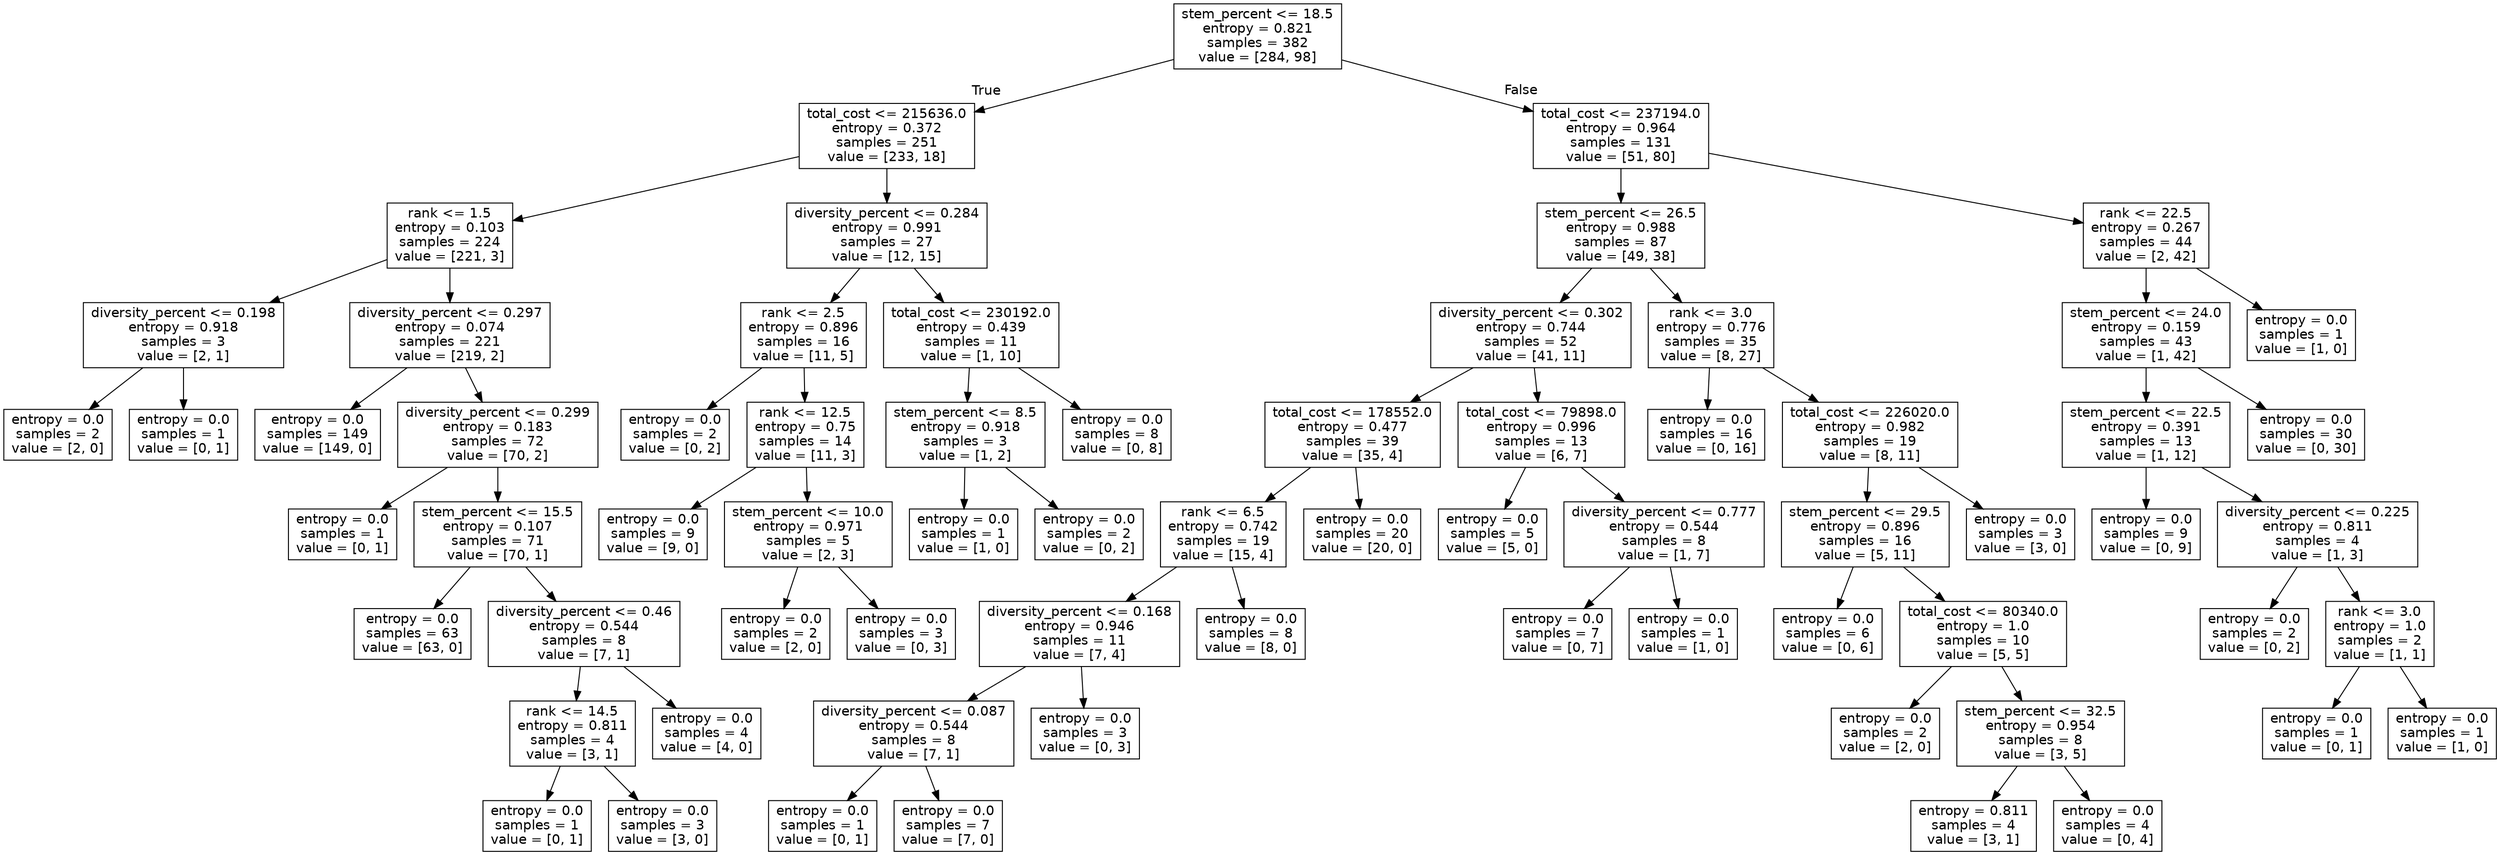 digraph Tree {
node [shape=box, fontname="helvetica"] ;
edge [fontname="helvetica"] ;
0 [label="stem_percent <= 18.5\nentropy = 0.821\nsamples = 382\nvalue = [284, 98]"] ;
1 [label="total_cost <= 215636.0\nentropy = 0.372\nsamples = 251\nvalue = [233, 18]"] ;
0 -> 1 [labeldistance=2.5, labelangle=45, headlabel="True"] ;
2 [label="rank <= 1.5\nentropy = 0.103\nsamples = 224\nvalue = [221, 3]"] ;
1 -> 2 ;
3 [label="diversity_percent <= 0.198\nentropy = 0.918\nsamples = 3\nvalue = [2, 1]"] ;
2 -> 3 ;
4 [label="entropy = 0.0\nsamples = 2\nvalue = [2, 0]"] ;
3 -> 4 ;
5 [label="entropy = 0.0\nsamples = 1\nvalue = [0, 1]"] ;
3 -> 5 ;
6 [label="diversity_percent <= 0.297\nentropy = 0.074\nsamples = 221\nvalue = [219, 2]"] ;
2 -> 6 ;
7 [label="entropy = 0.0\nsamples = 149\nvalue = [149, 0]"] ;
6 -> 7 ;
8 [label="diversity_percent <= 0.299\nentropy = 0.183\nsamples = 72\nvalue = [70, 2]"] ;
6 -> 8 ;
9 [label="entropy = 0.0\nsamples = 1\nvalue = [0, 1]"] ;
8 -> 9 ;
10 [label="stem_percent <= 15.5\nentropy = 0.107\nsamples = 71\nvalue = [70, 1]"] ;
8 -> 10 ;
11 [label="entropy = 0.0\nsamples = 63\nvalue = [63, 0]"] ;
10 -> 11 ;
12 [label="diversity_percent <= 0.46\nentropy = 0.544\nsamples = 8\nvalue = [7, 1]"] ;
10 -> 12 ;
13 [label="rank <= 14.5\nentropy = 0.811\nsamples = 4\nvalue = [3, 1]"] ;
12 -> 13 ;
14 [label="entropy = 0.0\nsamples = 1\nvalue = [0, 1]"] ;
13 -> 14 ;
15 [label="entropy = 0.0\nsamples = 3\nvalue = [3, 0]"] ;
13 -> 15 ;
16 [label="entropy = 0.0\nsamples = 4\nvalue = [4, 0]"] ;
12 -> 16 ;
17 [label="diversity_percent <= 0.284\nentropy = 0.991\nsamples = 27\nvalue = [12, 15]"] ;
1 -> 17 ;
18 [label="rank <= 2.5\nentropy = 0.896\nsamples = 16\nvalue = [11, 5]"] ;
17 -> 18 ;
19 [label="entropy = 0.0\nsamples = 2\nvalue = [0, 2]"] ;
18 -> 19 ;
20 [label="rank <= 12.5\nentropy = 0.75\nsamples = 14\nvalue = [11, 3]"] ;
18 -> 20 ;
21 [label="entropy = 0.0\nsamples = 9\nvalue = [9, 0]"] ;
20 -> 21 ;
22 [label="stem_percent <= 10.0\nentropy = 0.971\nsamples = 5\nvalue = [2, 3]"] ;
20 -> 22 ;
23 [label="entropy = 0.0\nsamples = 2\nvalue = [2, 0]"] ;
22 -> 23 ;
24 [label="entropy = 0.0\nsamples = 3\nvalue = [0, 3]"] ;
22 -> 24 ;
25 [label="total_cost <= 230192.0\nentropy = 0.439\nsamples = 11\nvalue = [1, 10]"] ;
17 -> 25 ;
26 [label="stem_percent <= 8.5\nentropy = 0.918\nsamples = 3\nvalue = [1, 2]"] ;
25 -> 26 ;
27 [label="entropy = 0.0\nsamples = 1\nvalue = [1, 0]"] ;
26 -> 27 ;
28 [label="entropy = 0.0\nsamples = 2\nvalue = [0, 2]"] ;
26 -> 28 ;
29 [label="entropy = 0.0\nsamples = 8\nvalue = [0, 8]"] ;
25 -> 29 ;
30 [label="total_cost <= 237194.0\nentropy = 0.964\nsamples = 131\nvalue = [51, 80]"] ;
0 -> 30 [labeldistance=2.5, labelangle=-45, headlabel="False"] ;
31 [label="stem_percent <= 26.5\nentropy = 0.988\nsamples = 87\nvalue = [49, 38]"] ;
30 -> 31 ;
32 [label="diversity_percent <= 0.302\nentropy = 0.744\nsamples = 52\nvalue = [41, 11]"] ;
31 -> 32 ;
33 [label="total_cost <= 178552.0\nentropy = 0.477\nsamples = 39\nvalue = [35, 4]"] ;
32 -> 33 ;
34 [label="rank <= 6.5\nentropy = 0.742\nsamples = 19\nvalue = [15, 4]"] ;
33 -> 34 ;
35 [label="diversity_percent <= 0.168\nentropy = 0.946\nsamples = 11\nvalue = [7, 4]"] ;
34 -> 35 ;
36 [label="diversity_percent <= 0.087\nentropy = 0.544\nsamples = 8\nvalue = [7, 1]"] ;
35 -> 36 ;
37 [label="entropy = 0.0\nsamples = 1\nvalue = [0, 1]"] ;
36 -> 37 ;
38 [label="entropy = 0.0\nsamples = 7\nvalue = [7, 0]"] ;
36 -> 38 ;
39 [label="entropy = 0.0\nsamples = 3\nvalue = [0, 3]"] ;
35 -> 39 ;
40 [label="entropy = 0.0\nsamples = 8\nvalue = [8, 0]"] ;
34 -> 40 ;
41 [label="entropy = 0.0\nsamples = 20\nvalue = [20, 0]"] ;
33 -> 41 ;
42 [label="total_cost <= 79898.0\nentropy = 0.996\nsamples = 13\nvalue = [6, 7]"] ;
32 -> 42 ;
43 [label="entropy = 0.0\nsamples = 5\nvalue = [5, 0]"] ;
42 -> 43 ;
44 [label="diversity_percent <= 0.777\nentropy = 0.544\nsamples = 8\nvalue = [1, 7]"] ;
42 -> 44 ;
45 [label="entropy = 0.0\nsamples = 7\nvalue = [0, 7]"] ;
44 -> 45 ;
46 [label="entropy = 0.0\nsamples = 1\nvalue = [1, 0]"] ;
44 -> 46 ;
47 [label="rank <= 3.0\nentropy = 0.776\nsamples = 35\nvalue = [8, 27]"] ;
31 -> 47 ;
48 [label="entropy = 0.0\nsamples = 16\nvalue = [0, 16]"] ;
47 -> 48 ;
49 [label="total_cost <= 226020.0\nentropy = 0.982\nsamples = 19\nvalue = [8, 11]"] ;
47 -> 49 ;
50 [label="stem_percent <= 29.5\nentropy = 0.896\nsamples = 16\nvalue = [5, 11]"] ;
49 -> 50 ;
51 [label="entropy = 0.0\nsamples = 6\nvalue = [0, 6]"] ;
50 -> 51 ;
52 [label="total_cost <= 80340.0\nentropy = 1.0\nsamples = 10\nvalue = [5, 5]"] ;
50 -> 52 ;
53 [label="entropy = 0.0\nsamples = 2\nvalue = [2, 0]"] ;
52 -> 53 ;
54 [label="stem_percent <= 32.5\nentropy = 0.954\nsamples = 8\nvalue = [3, 5]"] ;
52 -> 54 ;
55 [label="entropy = 0.811\nsamples = 4\nvalue = [3, 1]"] ;
54 -> 55 ;
56 [label="entropy = 0.0\nsamples = 4\nvalue = [0, 4]"] ;
54 -> 56 ;
57 [label="entropy = 0.0\nsamples = 3\nvalue = [3, 0]"] ;
49 -> 57 ;
58 [label="rank <= 22.5\nentropy = 0.267\nsamples = 44\nvalue = [2, 42]"] ;
30 -> 58 ;
59 [label="stem_percent <= 24.0\nentropy = 0.159\nsamples = 43\nvalue = [1, 42]"] ;
58 -> 59 ;
60 [label="stem_percent <= 22.5\nentropy = 0.391\nsamples = 13\nvalue = [1, 12]"] ;
59 -> 60 ;
61 [label="entropy = 0.0\nsamples = 9\nvalue = [0, 9]"] ;
60 -> 61 ;
62 [label="diversity_percent <= 0.225\nentropy = 0.811\nsamples = 4\nvalue = [1, 3]"] ;
60 -> 62 ;
63 [label="entropy = 0.0\nsamples = 2\nvalue = [0, 2]"] ;
62 -> 63 ;
64 [label="rank <= 3.0\nentropy = 1.0\nsamples = 2\nvalue = [1, 1]"] ;
62 -> 64 ;
65 [label="entropy = 0.0\nsamples = 1\nvalue = [0, 1]"] ;
64 -> 65 ;
66 [label="entropy = 0.0\nsamples = 1\nvalue = [1, 0]"] ;
64 -> 66 ;
67 [label="entropy = 0.0\nsamples = 30\nvalue = [0, 30]"] ;
59 -> 67 ;
68 [label="entropy = 0.0\nsamples = 1\nvalue = [1, 0]"] ;
58 -> 68 ;
}